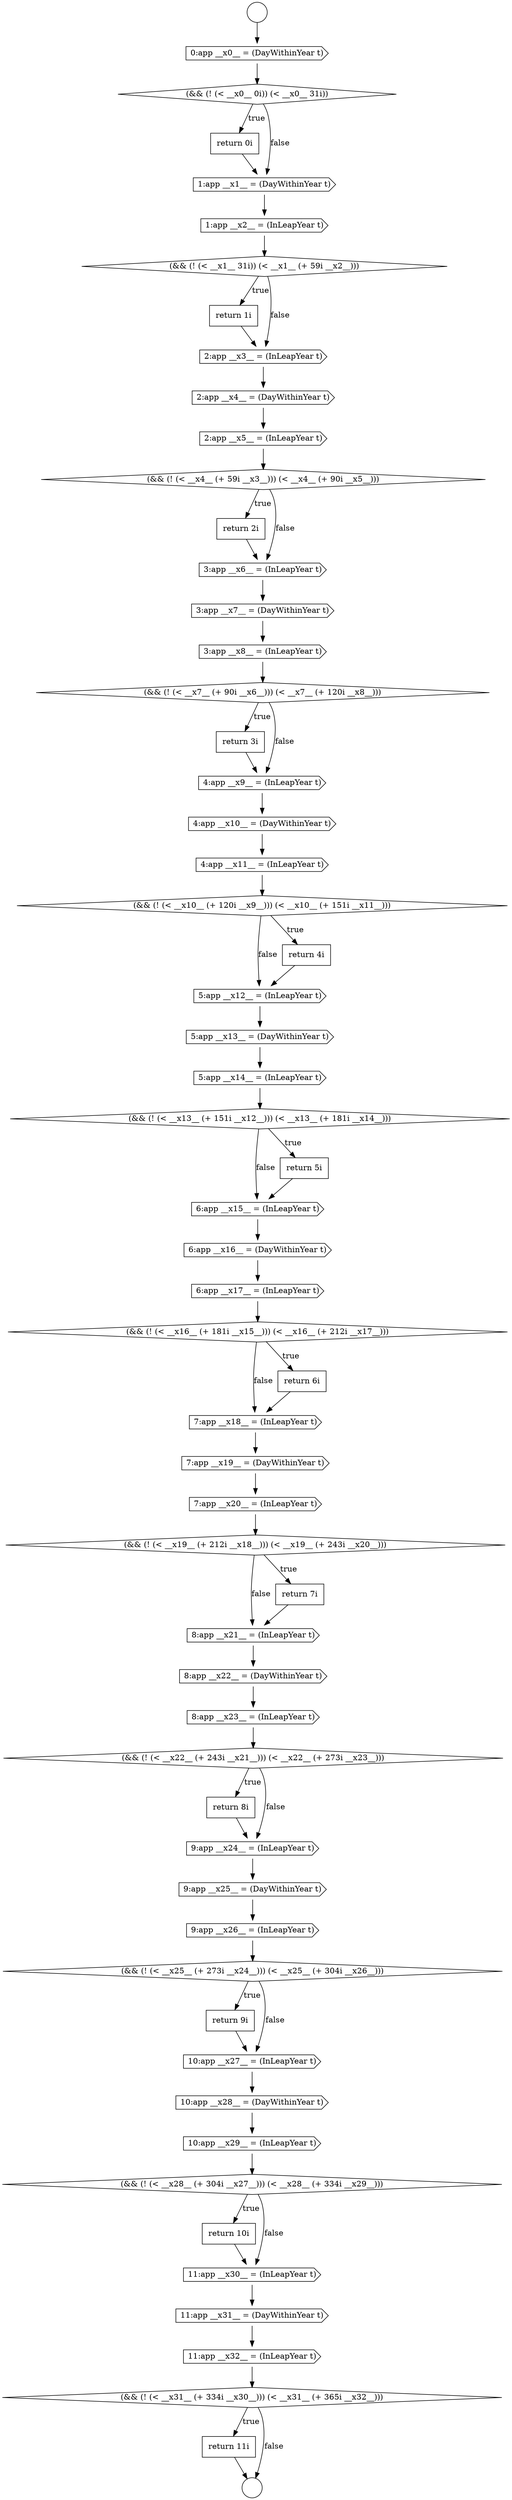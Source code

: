 digraph {
  node18393 [shape=cds, label=<<font color="black">5:app __x13__ = (DayWithinYear t)</font>> color="black" fillcolor="white" style=filled]
  node18397 [shape=cds, label=<<font color="black">6:app __x15__ = (InLeapYear t)</font>> color="black" fillcolor="white" style=filled]
  node18407 [shape=cds, label=<<font color="black">8:app __x21__ = (InLeapYear t)</font>> color="black" fillcolor="white" style=filled]
  node18411 [shape=none, margin=0, label=<<font color="black">
    <table border="0" cellborder="1" cellspacing="0" cellpadding="10">
      <tr><td align="left">return 8i</td></tr>
    </table>
  </font>> color="black" fillcolor="white" style=filled]
  node18415 [shape=diamond, label=<<font color="black">(&amp;&amp; (! (&lt; __x25__ (+ 273i __x24__))) (&lt; __x25__ (+ 304i __x26__)))</font>> color="black" fillcolor="white" style=filled]
  node18386 [shape=none, margin=0, label=<<font color="black">
    <table border="0" cellborder="1" cellspacing="0" cellpadding="10">
      <tr><td align="left">return 3i</td></tr>
    </table>
  </font>> color="black" fillcolor="white" style=filled]
  node18399 [shape=cds, label=<<font color="black">6:app __x17__ = (InLeapYear t)</font>> color="black" fillcolor="white" style=filled]
  node18395 [shape=diamond, label=<<font color="black">(&amp;&amp; (! (&lt; __x13__ (+ 151i __x12__))) (&lt; __x13__ (+ 181i __x14__)))</font>> color="black" fillcolor="white" style=filled]
  node18405 [shape=diamond, label=<<font color="black">(&amp;&amp; (! (&lt; __x19__ (+ 212i __x18__))) (&lt; __x19__ (+ 243i __x20__)))</font>> color="black" fillcolor="white" style=filled]
  node18387 [shape=cds, label=<<font color="black">4:app __x9__ = (InLeapYear t)</font>> color="black" fillcolor="white" style=filled]
  node18381 [shape=none, margin=0, label=<<font color="black">
    <table border="0" cellborder="1" cellspacing="0" cellpadding="10">
      <tr><td align="left">return 2i</td></tr>
    </table>
  </font>> color="black" fillcolor="white" style=filled]
  node18409 [shape=cds, label=<<font color="black">8:app __x23__ = (InLeapYear t)</font>> color="black" fillcolor="white" style=filled]
  node18388 [shape=cds, label=<<font color="black">4:app __x10__ = (DayWithinYear t)</font>> color="black" fillcolor="white" style=filled]
  node18416 [shape=none, margin=0, label=<<font color="black">
    <table border="0" cellborder="1" cellspacing="0" cellpadding="10">
      <tr><td align="left">return 9i</td></tr>
    </table>
  </font>> color="black" fillcolor="white" style=filled]
  node18425 [shape=diamond, label=<<font color="black">(&amp;&amp; (! (&lt; __x31__ (+ 334i __x30__))) (&lt; __x31__ (+ 365i __x32__)))</font>> color="black" fillcolor="white" style=filled]
  node18384 [shape=cds, label=<<font color="black">3:app __x8__ = (InLeapYear t)</font>> color="black" fillcolor="white" style=filled]
  node18420 [shape=diamond, label=<<font color="black">(&amp;&amp; (! (&lt; __x28__ (+ 304i __x27__))) (&lt; __x28__ (+ 334i __x29__)))</font>> color="black" fillcolor="white" style=filled]
  node18385 [shape=diamond, label=<<font color="black">(&amp;&amp; (! (&lt; __x7__ (+ 90i __x6__))) (&lt; __x7__ (+ 120i __x8__)))</font>> color="black" fillcolor="white" style=filled]
  node18368 [shape=circle label=" " color="black" fillcolor="white" style=filled]
  node18380 [shape=diamond, label=<<font color="black">(&amp;&amp; (! (&lt; __x4__ (+ 59i __x3__))) (&lt; __x4__ (+ 90i __x5__)))</font>> color="black" fillcolor="white" style=filled]
  node18375 [shape=diamond, label=<<font color="black">(&amp;&amp; (! (&lt; __x1__ 31i)) (&lt; __x1__ (+ 59i __x2__)))</font>> color="black" fillcolor="white" style=filled]
  node18424 [shape=cds, label=<<font color="black">11:app __x32__ = (InLeapYear t)</font>> color="black" fillcolor="white" style=filled]
  node18370 [shape=cds, label=<<font color="black">0:app __x0__ = (DayWithinYear t)</font>> color="black" fillcolor="white" style=filled]
  node18417 [shape=cds, label=<<font color="black">10:app __x27__ = (InLeapYear t)</font>> color="black" fillcolor="white" style=filled]
  node18392 [shape=cds, label=<<font color="black">5:app __x12__ = (InLeapYear t)</font>> color="black" fillcolor="white" style=filled]
  node18412 [shape=cds, label=<<font color="black">9:app __x24__ = (InLeapYear t)</font>> color="black" fillcolor="white" style=filled]
  node18383 [shape=cds, label=<<font color="black">3:app __x7__ = (DayWithinYear t)</font>> color="black" fillcolor="white" style=filled]
  node18372 [shape=none, margin=0, label=<<font color="black">
    <table border="0" cellborder="1" cellspacing="0" cellpadding="10">
      <tr><td align="left">return 0i</td></tr>
    </table>
  </font>> color="black" fillcolor="white" style=filled]
  node18400 [shape=diamond, label=<<font color="black">(&amp;&amp; (! (&lt; __x16__ (+ 181i __x15__))) (&lt; __x16__ (+ 212i __x17__)))</font>> color="black" fillcolor="white" style=filled]
  node18404 [shape=cds, label=<<font color="black">7:app __x20__ = (InLeapYear t)</font>> color="black" fillcolor="white" style=filled]
  node18379 [shape=cds, label=<<font color="black">2:app __x5__ = (InLeapYear t)</font>> color="black" fillcolor="white" style=filled]
  node18402 [shape=cds, label=<<font color="black">7:app __x18__ = (InLeapYear t)</font>> color="black" fillcolor="white" style=filled]
  node18421 [shape=none, margin=0, label=<<font color="black">
    <table border="0" cellborder="1" cellspacing="0" cellpadding="10">
      <tr><td align="left">return 10i</td></tr>
    </table>
  </font>> color="black" fillcolor="white" style=filled]
  node18396 [shape=none, margin=0, label=<<font color="black">
    <table border="0" cellborder="1" cellspacing="0" cellpadding="10">
      <tr><td align="left">return 5i</td></tr>
    </table>
  </font>> color="black" fillcolor="white" style=filled]
  node18408 [shape=cds, label=<<font color="black">8:app __x22__ = (DayWithinYear t)</font>> color="black" fillcolor="white" style=filled]
  node18371 [shape=diamond, label=<<font color="black">(&amp;&amp; (! (&lt; __x0__ 0i)) (&lt; __x0__ 31i))</font>> color="black" fillcolor="white" style=filled]
  node18389 [shape=cds, label=<<font color="black">4:app __x11__ = (InLeapYear t)</font>> color="black" fillcolor="white" style=filled]
  node18403 [shape=cds, label=<<font color="black">7:app __x19__ = (DayWithinYear t)</font>> color="black" fillcolor="white" style=filled]
  node18376 [shape=none, margin=0, label=<<font color="black">
    <table border="0" cellborder="1" cellspacing="0" cellpadding="10">
      <tr><td align="left">return 1i</td></tr>
    </table>
  </font>> color="black" fillcolor="white" style=filled]
  node18378 [shape=cds, label=<<font color="black">2:app __x4__ = (DayWithinYear t)</font>> color="black" fillcolor="white" style=filled]
  node18418 [shape=cds, label=<<font color="black">10:app __x28__ = (DayWithinYear t)</font>> color="black" fillcolor="white" style=filled]
  node18382 [shape=cds, label=<<font color="black">3:app __x6__ = (InLeapYear t)</font>> color="black" fillcolor="white" style=filled]
  node18414 [shape=cds, label=<<font color="black">9:app __x26__ = (InLeapYear t)</font>> color="black" fillcolor="white" style=filled]
  node18419 [shape=cds, label=<<font color="black">10:app __x29__ = (InLeapYear t)</font>> color="black" fillcolor="white" style=filled]
  node18410 [shape=diamond, label=<<font color="black">(&amp;&amp; (! (&lt; __x22__ (+ 243i __x21__))) (&lt; __x22__ (+ 273i __x23__)))</font>> color="black" fillcolor="white" style=filled]
  node18373 [shape=cds, label=<<font color="black">1:app __x1__ = (DayWithinYear t)</font>> color="black" fillcolor="white" style=filled]
  node18390 [shape=diamond, label=<<font color="black">(&amp;&amp; (! (&lt; __x10__ (+ 120i __x9__))) (&lt; __x10__ (+ 151i __x11__)))</font>> color="black" fillcolor="white" style=filled]
  node18422 [shape=cds, label=<<font color="black">11:app __x30__ = (InLeapYear t)</font>> color="black" fillcolor="white" style=filled]
  node18377 [shape=cds, label=<<font color="black">2:app __x3__ = (InLeapYear t)</font>> color="black" fillcolor="white" style=filled]
  node18394 [shape=cds, label=<<font color="black">5:app __x14__ = (InLeapYear t)</font>> color="black" fillcolor="white" style=filled]
  node18413 [shape=cds, label=<<font color="black">9:app __x25__ = (DayWithinYear t)</font>> color="black" fillcolor="white" style=filled]
  node18398 [shape=cds, label=<<font color="black">6:app __x16__ = (DayWithinYear t)</font>> color="black" fillcolor="white" style=filled]
  node18401 [shape=none, margin=0, label=<<font color="black">
    <table border="0" cellborder="1" cellspacing="0" cellpadding="10">
      <tr><td align="left">return 6i</td></tr>
    </table>
  </font>> color="black" fillcolor="white" style=filled]
  node18426 [shape=none, margin=0, label=<<font color="black">
    <table border="0" cellborder="1" cellspacing="0" cellpadding="10">
      <tr><td align="left">return 11i</td></tr>
    </table>
  </font>> color="black" fillcolor="white" style=filled]
  node18369 [shape=circle label=" " color="black" fillcolor="white" style=filled]
  node18391 [shape=none, margin=0, label=<<font color="black">
    <table border="0" cellborder="1" cellspacing="0" cellpadding="10">
      <tr><td align="left">return 4i</td></tr>
    </table>
  </font>> color="black" fillcolor="white" style=filled]
  node18423 [shape=cds, label=<<font color="black">11:app __x31__ = (DayWithinYear t)</font>> color="black" fillcolor="white" style=filled]
  node18406 [shape=none, margin=0, label=<<font color="black">
    <table border="0" cellborder="1" cellspacing="0" cellpadding="10">
      <tr><td align="left">return 7i</td></tr>
    </table>
  </font>> color="black" fillcolor="white" style=filled]
  node18374 [shape=cds, label=<<font color="black">1:app __x2__ = (InLeapYear t)</font>> color="black" fillcolor="white" style=filled]
  node18396 -> node18397 [ color="black"]
  node18416 -> node18417 [ color="black"]
  node18401 -> node18402 [ color="black"]
  node18412 -> node18413 [ color="black"]
  node18386 -> node18387 [ color="black"]
  node18373 -> node18374 [ color="black"]
  node18392 -> node18393 [ color="black"]
  node18388 -> node18389 [ color="black"]
  node18406 -> node18407 [ color="black"]
  node18371 -> node18372 [label=<<font color="black">true</font>> color="black"]
  node18371 -> node18373 [label=<<font color="black">false</font>> color="black"]
  node18415 -> node18416 [label=<<font color="black">true</font>> color="black"]
  node18415 -> node18417 [label=<<font color="black">false</font>> color="black"]
  node18368 -> node18370 [ color="black"]
  node18383 -> node18384 [ color="black"]
  node18393 -> node18394 [ color="black"]
  node18402 -> node18403 [ color="black"]
  node18372 -> node18373 [ color="black"]
  node18390 -> node18391 [label=<<font color="black">true</font>> color="black"]
  node18390 -> node18392 [label=<<font color="black">false</font>> color="black"]
  node18395 -> node18396 [label=<<font color="black">true</font>> color="black"]
  node18395 -> node18397 [label=<<font color="black">false</font>> color="black"]
  node18374 -> node18375 [ color="black"]
  node18405 -> node18406 [label=<<font color="black">true</font>> color="black"]
  node18405 -> node18407 [label=<<font color="black">false</font>> color="black"]
  node18418 -> node18419 [ color="black"]
  node18413 -> node18414 [ color="black"]
  node18379 -> node18380 [ color="black"]
  node18411 -> node18412 [ color="black"]
  node18426 -> node18369 [ color="black"]
  node18380 -> node18381 [label=<<font color="black">true</font>> color="black"]
  node18380 -> node18382 [label=<<font color="black">false</font>> color="black"]
  node18414 -> node18415 [ color="black"]
  node18387 -> node18388 [ color="black"]
  node18391 -> node18392 [ color="black"]
  node18382 -> node18383 [ color="black"]
  node18407 -> node18408 [ color="black"]
  node18398 -> node18399 [ color="black"]
  node18399 -> node18400 [ color="black"]
  node18385 -> node18386 [label=<<font color="black">true</font>> color="black"]
  node18385 -> node18387 [label=<<font color="black">false</font>> color="black"]
  node18425 -> node18426 [label=<<font color="black">true</font>> color="black"]
  node18425 -> node18369 [label=<<font color="black">false</font>> color="black"]
  node18408 -> node18409 [ color="black"]
  node18424 -> node18425 [ color="black"]
  node18409 -> node18410 [ color="black"]
  node18420 -> node18421 [label=<<font color="black">true</font>> color="black"]
  node18420 -> node18422 [label=<<font color="black">false</font>> color="black"]
  node18375 -> node18376 [label=<<font color="black">true</font>> color="black"]
  node18375 -> node18377 [label=<<font color="black">false</font>> color="black"]
  node18417 -> node18418 [ color="black"]
  node18403 -> node18404 [ color="black"]
  node18381 -> node18382 [ color="black"]
  node18404 -> node18405 [ color="black"]
  node18397 -> node18398 [ color="black"]
  node18423 -> node18424 [ color="black"]
  node18384 -> node18385 [ color="black"]
  node18370 -> node18371 [ color="black"]
  node18377 -> node18378 [ color="black"]
  node18421 -> node18422 [ color="black"]
  node18400 -> node18401 [label=<<font color="black">true</font>> color="black"]
  node18400 -> node18402 [label=<<font color="black">false</font>> color="black"]
  node18394 -> node18395 [ color="black"]
  node18378 -> node18379 [ color="black"]
  node18419 -> node18420 [ color="black"]
  node18422 -> node18423 [ color="black"]
  node18376 -> node18377 [ color="black"]
  node18389 -> node18390 [ color="black"]
  node18410 -> node18411 [label=<<font color="black">true</font>> color="black"]
  node18410 -> node18412 [label=<<font color="black">false</font>> color="black"]
}
